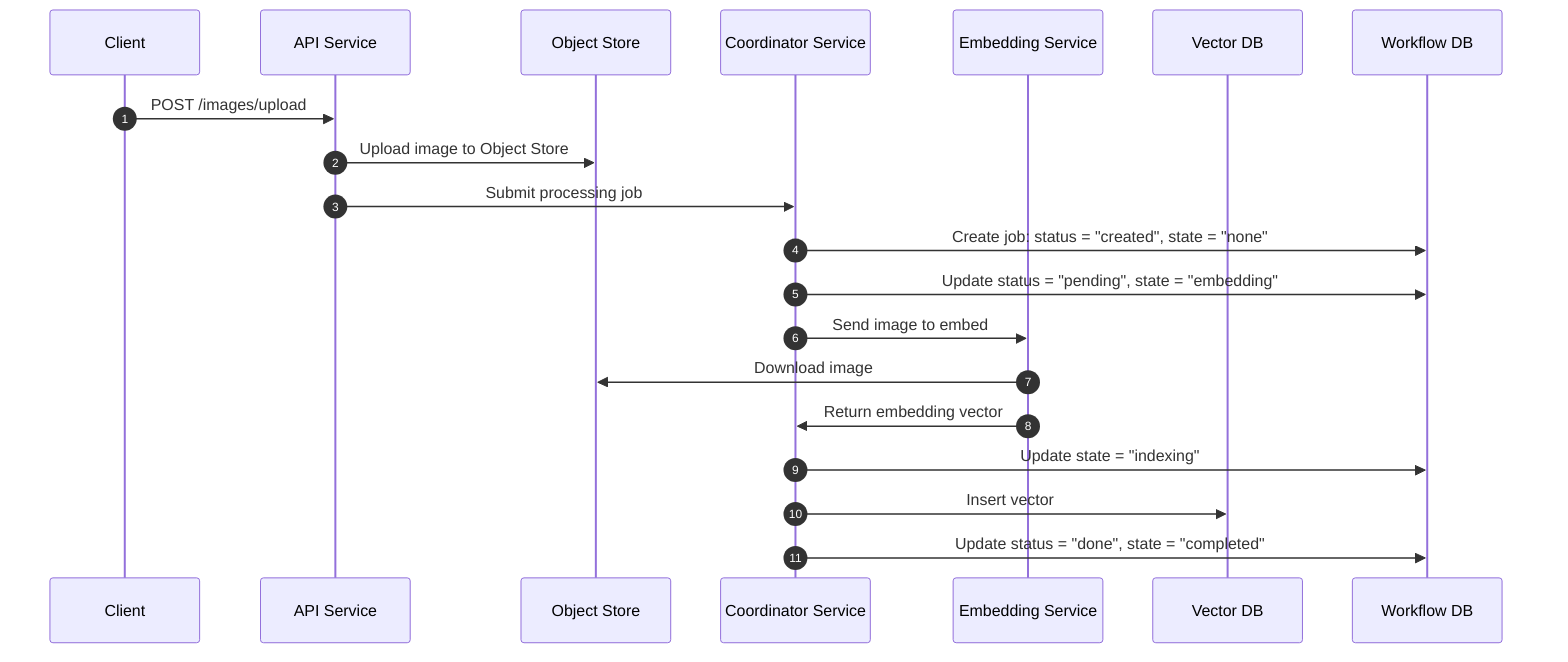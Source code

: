 sequenceDiagram
  autonumber
  participant Client
  participant API as API Service
  participant OBJ as Object Store
  participant COORD as Coordinator Service
  participant EMBED as Embedding Service
  participant VECTOR as Vector DB
  participant STATUS as Workflow DB

  Client->>API: POST /images/upload
  API->>OBJ: Upload image to Object Store
  API->>COORD: Submit processing job

  COORD->>STATUS: Create job: status = "created", state = "none"
  COORD->>STATUS: Update status = "pending", state = "embedding"
  COORD->>EMBED: Send image to embed

  EMBED->>OBJ: Download image
  EMBED->>COORD: Return embedding vector

  COORD->>STATUS: Update state = "indexing"
  COORD->>VECTOR: Insert vector
  COORD->>STATUS: Update status = "done", state = "completed"